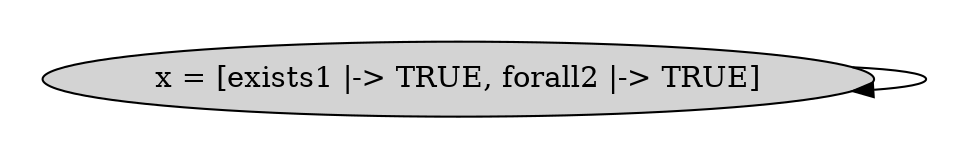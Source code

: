 strict digraph DiskGraph {
nodesep=0.35;
subgraph cluster_graph {
color="white";
4805712800660481213 [label="x = [exists1 |-> TRUE, forall2 |-> TRUE]",style = filled]
4805712800660481213 -> 4805712800660481213 [label="",color="black",fontcolor="black"];
{rank = same; 4805712800660481213;}
}
}